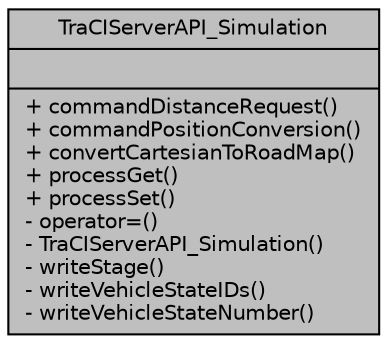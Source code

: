 digraph "TraCIServerAPI_Simulation"
{
  edge [fontname="Helvetica",fontsize="10",labelfontname="Helvetica",labelfontsize="10"];
  node [fontname="Helvetica",fontsize="10",shape=record];
  Node1 [label="{TraCIServerAPI_Simulation\n||+ commandDistanceRequest()\l+ commandPositionConversion()\l+ convertCartesianToRoadMap()\l+ processGet()\l+ processSet()\l- operator=()\l- TraCIServerAPI_Simulation()\l- writeStage()\l- writeVehicleStateIDs()\l- writeVehicleStateNumber()\l}",height=0.2,width=0.4,color="black", fillcolor="grey75", style="filled", fontcolor="black"];
}
